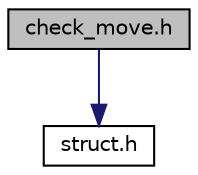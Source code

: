 digraph "check_move.h"
{
 // LATEX_PDF_SIZE
  edge [fontname="Helvetica",fontsize="10",labelfontname="Helvetica",labelfontsize="10"];
  node [fontname="Helvetica",fontsize="10",shape=record];
  Node1 [label="check_move.h",height=0.2,width=0.4,color="black", fillcolor="grey75", style="filled", fontcolor="black",tooltip="Libreria che controlla se le pedine sono selezionabili, se hanno mangiate obbligatorie e se si posson..."];
  Node1 -> Node2 [color="midnightblue",fontsize="10",style="solid",fontname="Helvetica"];
  Node2 [label="struct.h",height=0.2,width=0.4,color="black", fillcolor="white", style="filled",URL="$struct_8h.html",tooltip="Struct delle pedine."];
}
